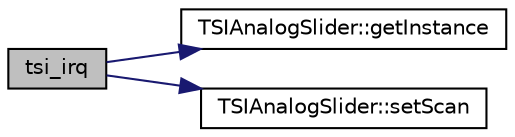 digraph "tsi_irq"
{
 // LATEX_PDF_SIZE
  edge [fontname="Helvetica",fontsize="10",labelfontname="Helvetica",labelfontsize="10"];
  node [fontname="Helvetica",fontsize="10",shape=record];
  rankdir="LR";
  Node1 [label="tsi_irq",height=0.2,width=0.4,color="black", fillcolor="grey75", style="filled", fontcolor="black",tooltip=" "];
  Node1 -> Node2 [color="midnightblue",fontsize="10",style="solid",fontname="Helvetica"];
  Node2 [label="TSIAnalogSlider::getInstance",height=0.2,width=0.4,color="black", fillcolor="white", style="filled",URL="$class_t_s_i_analog_slider.html#a8533fa2119bd1aa74a76ebe0f805eb00",tooltip=" "];
  Node1 -> Node3 [color="midnightblue",fontsize="10",style="solid",fontname="Helvetica"];
  Node3 [label="TSIAnalogSlider::setScan",height=0.2,width=0.4,color="black", fillcolor="white", style="filled",URL="$class_t_s_i_analog_slider.html#a0edefc6879275b49dd828f775634e418",tooltip=" "];
}
